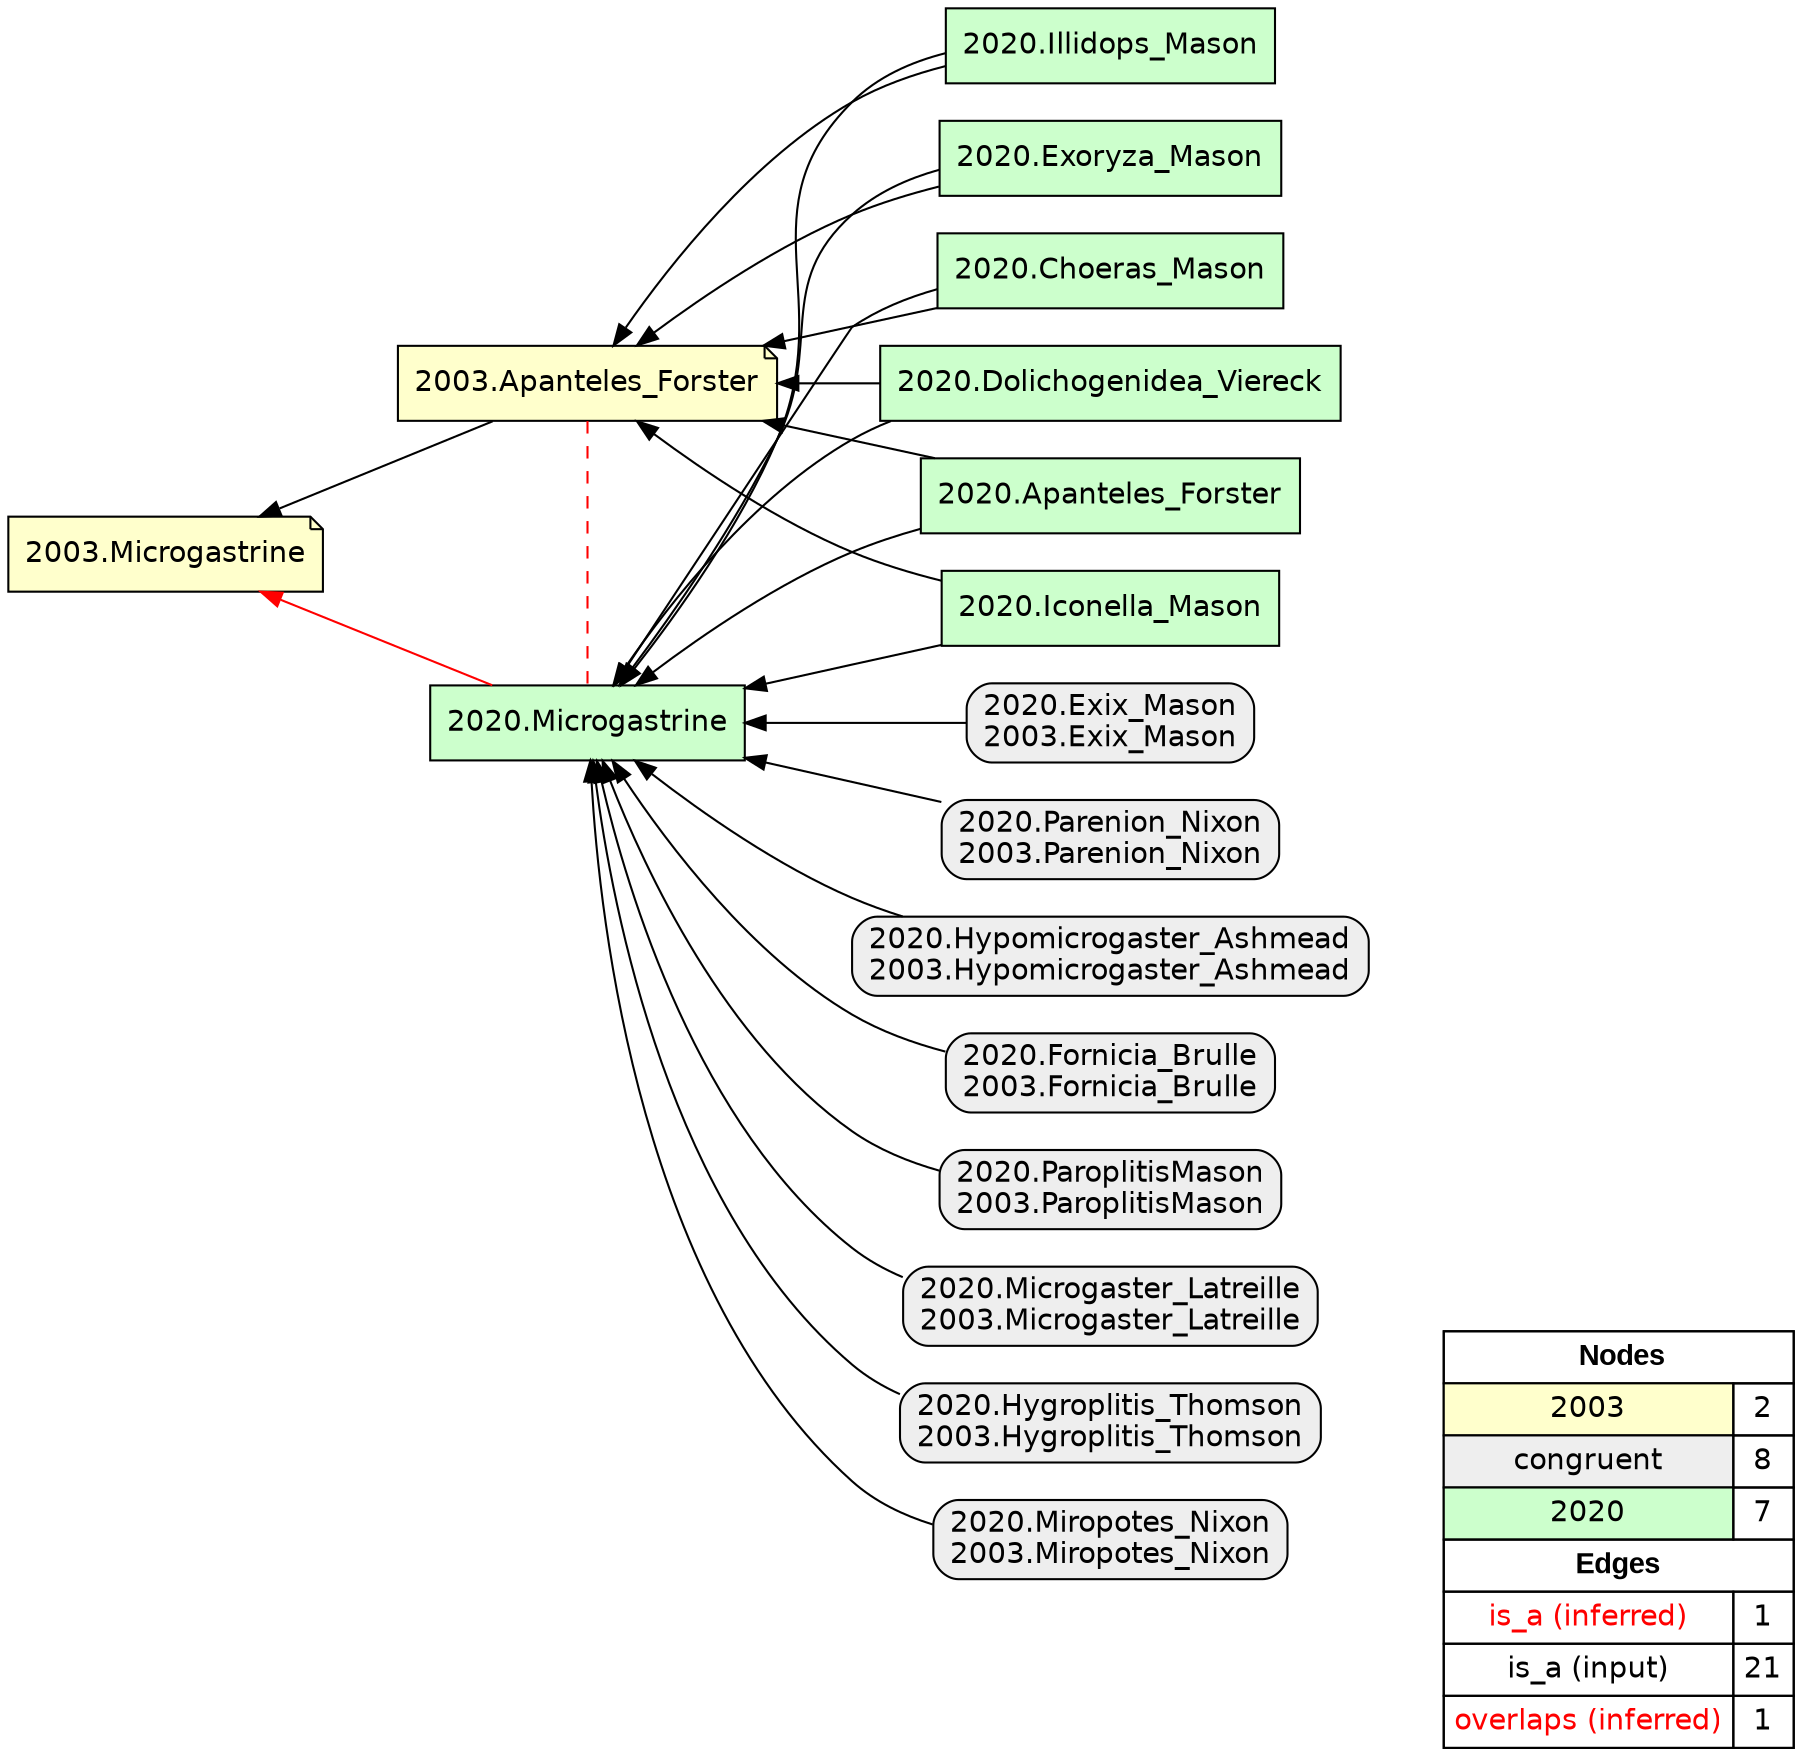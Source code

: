 digraph{
rankdir=RL
node[shape=note style=filled fillcolor="#FFFFCC" fontname="helvetica"] 
"2003.Microgastrine"
"2003.Apanteles_Forster"
node[shape=box style="filled,rounded" fillcolor="#EEEEEE" fontname="helvetica"] 
"2020.Hypomicrogaster_Ashmead\n2003.Hypomicrogaster_Ashmead"
"2020.Fornicia_Brulle\n2003.Fornicia_Brulle"
"2020.ParoplitisMason\n2003.ParoplitisMason"
"2020.Microgaster_Latreille\n2003.Microgaster_Latreille"
"2020.Hygroplitis_Thomson\n2003.Hygroplitis_Thomson"
"2020.Miropotes_Nixon\n2003.Miropotes_Nixon"
"2020.Exix_Mason\n2003.Exix_Mason"
"2020.Parenion_Nixon\n2003.Parenion_Nixon"
node[shape=box style=filled fillcolor="#CCFFCC" fontname="helvetica"] 
"2020.Illidops_Mason"
"2020.Exoryza_Mason"
"2020.Choeras_Mason"
"2020.Microgastrine"
"2020.Dolichogenidea_Viereck"
"2020.Apanteles_Forster"
"2020.Iconella_Mason"
edge[arrowhead=normal style=solid color="#FF0000" constraint=true penwidth=1]
"2020.Microgastrine" -> "2003.Microgastrine"
edge[arrowhead=normal style=solid color="#000000" constraint=true penwidth=1]
"2020.Exoryza_Mason" -> "2003.Apanteles_Forster"
"2020.Dolichogenidea_Viereck" -> "2020.Microgastrine"
"2020.Hygroplitis_Thomson\n2003.Hygroplitis_Thomson" -> "2020.Microgastrine"
"2020.Illidops_Mason" -> "2003.Apanteles_Forster"
"2020.Illidops_Mason" -> "2020.Microgastrine"
"2020.Hypomicrogaster_Ashmead\n2003.Hypomicrogaster_Ashmead" -> "2020.Microgastrine"
"2020.Iconella_Mason" -> "2003.Apanteles_Forster"
"2003.Apanteles_Forster" -> "2003.Microgastrine"
"2020.Microgaster_Latreille\n2003.Microgaster_Latreille" -> "2020.Microgastrine"
"2020.Apanteles_Forster" -> "2020.Microgastrine"
"2020.Exix_Mason\n2003.Exix_Mason" -> "2020.Microgastrine"
"2020.Fornicia_Brulle\n2003.Fornicia_Brulle" -> "2020.Microgastrine"
"2020.Apanteles_Forster" -> "2003.Apanteles_Forster"
"2020.Exoryza_Mason" -> "2020.Microgastrine"
"2020.Parenion_Nixon\n2003.Parenion_Nixon" -> "2020.Microgastrine"
"2020.Miropotes_Nixon\n2003.Miropotes_Nixon" -> "2020.Microgastrine"
"2020.Dolichogenidea_Viereck" -> "2003.Apanteles_Forster"
"2020.Choeras_Mason" -> "2003.Apanteles_Forster"
"2020.ParoplitisMason\n2003.ParoplitisMason" -> "2020.Microgastrine"
"2020.Iconella_Mason" -> "2020.Microgastrine"
"2020.Choeras_Mason" -> "2020.Microgastrine"
edge[arrowhead=normal style=dotted color="#000000" constraint=true penwidth=1]
edge[arrowhead=none style=dashed color="#FF0000" constraint=false penwidth=1]
"2003.Apanteles_Forster" -> "2020.Microgastrine"
node[shape=box] 
{rank=source Legend [fillcolor= white margin=0 label=< 
 <TABLE BORDER="0" CELLBORDER="1" CELLSPACING="0" CELLPADDING="4"> 
<TR> <TD COLSPAN="2"><font face="Arial Black"> Nodes</font></TD> </TR> 
<TR> 
 <TD bgcolor="#FFFFCC" fontname="helvetica">2003</TD> 
 <TD>2</TD> 
 </TR> 
<TR> 
 <TD bgcolor="#EEEEEE" fontname="helvetica">congruent</TD> 
 <TD>8</TD> 
 </TR> 
<TR> 
 <TD bgcolor="#CCFFCC" fontname="helvetica">2020</TD> 
 <TD>7</TD> 
 </TR> 
<TR> <TD COLSPAN="2"><font face = "Arial Black"> Edges </font></TD> </TR> 
<TR> 
 <TD><font color ="#FF0000">is_a (inferred)</font></TD><TD>1</TD>
</TR>
<TR> 
 <TD><font color ="#000000">is_a (input)</font></TD><TD>21</TD>
</TR>
<TR> 
 <TD><font color ="#FF0000">overlaps (inferred)</font></TD><TD>1</TD>
</TR>
</TABLE> 
 >] } 
}